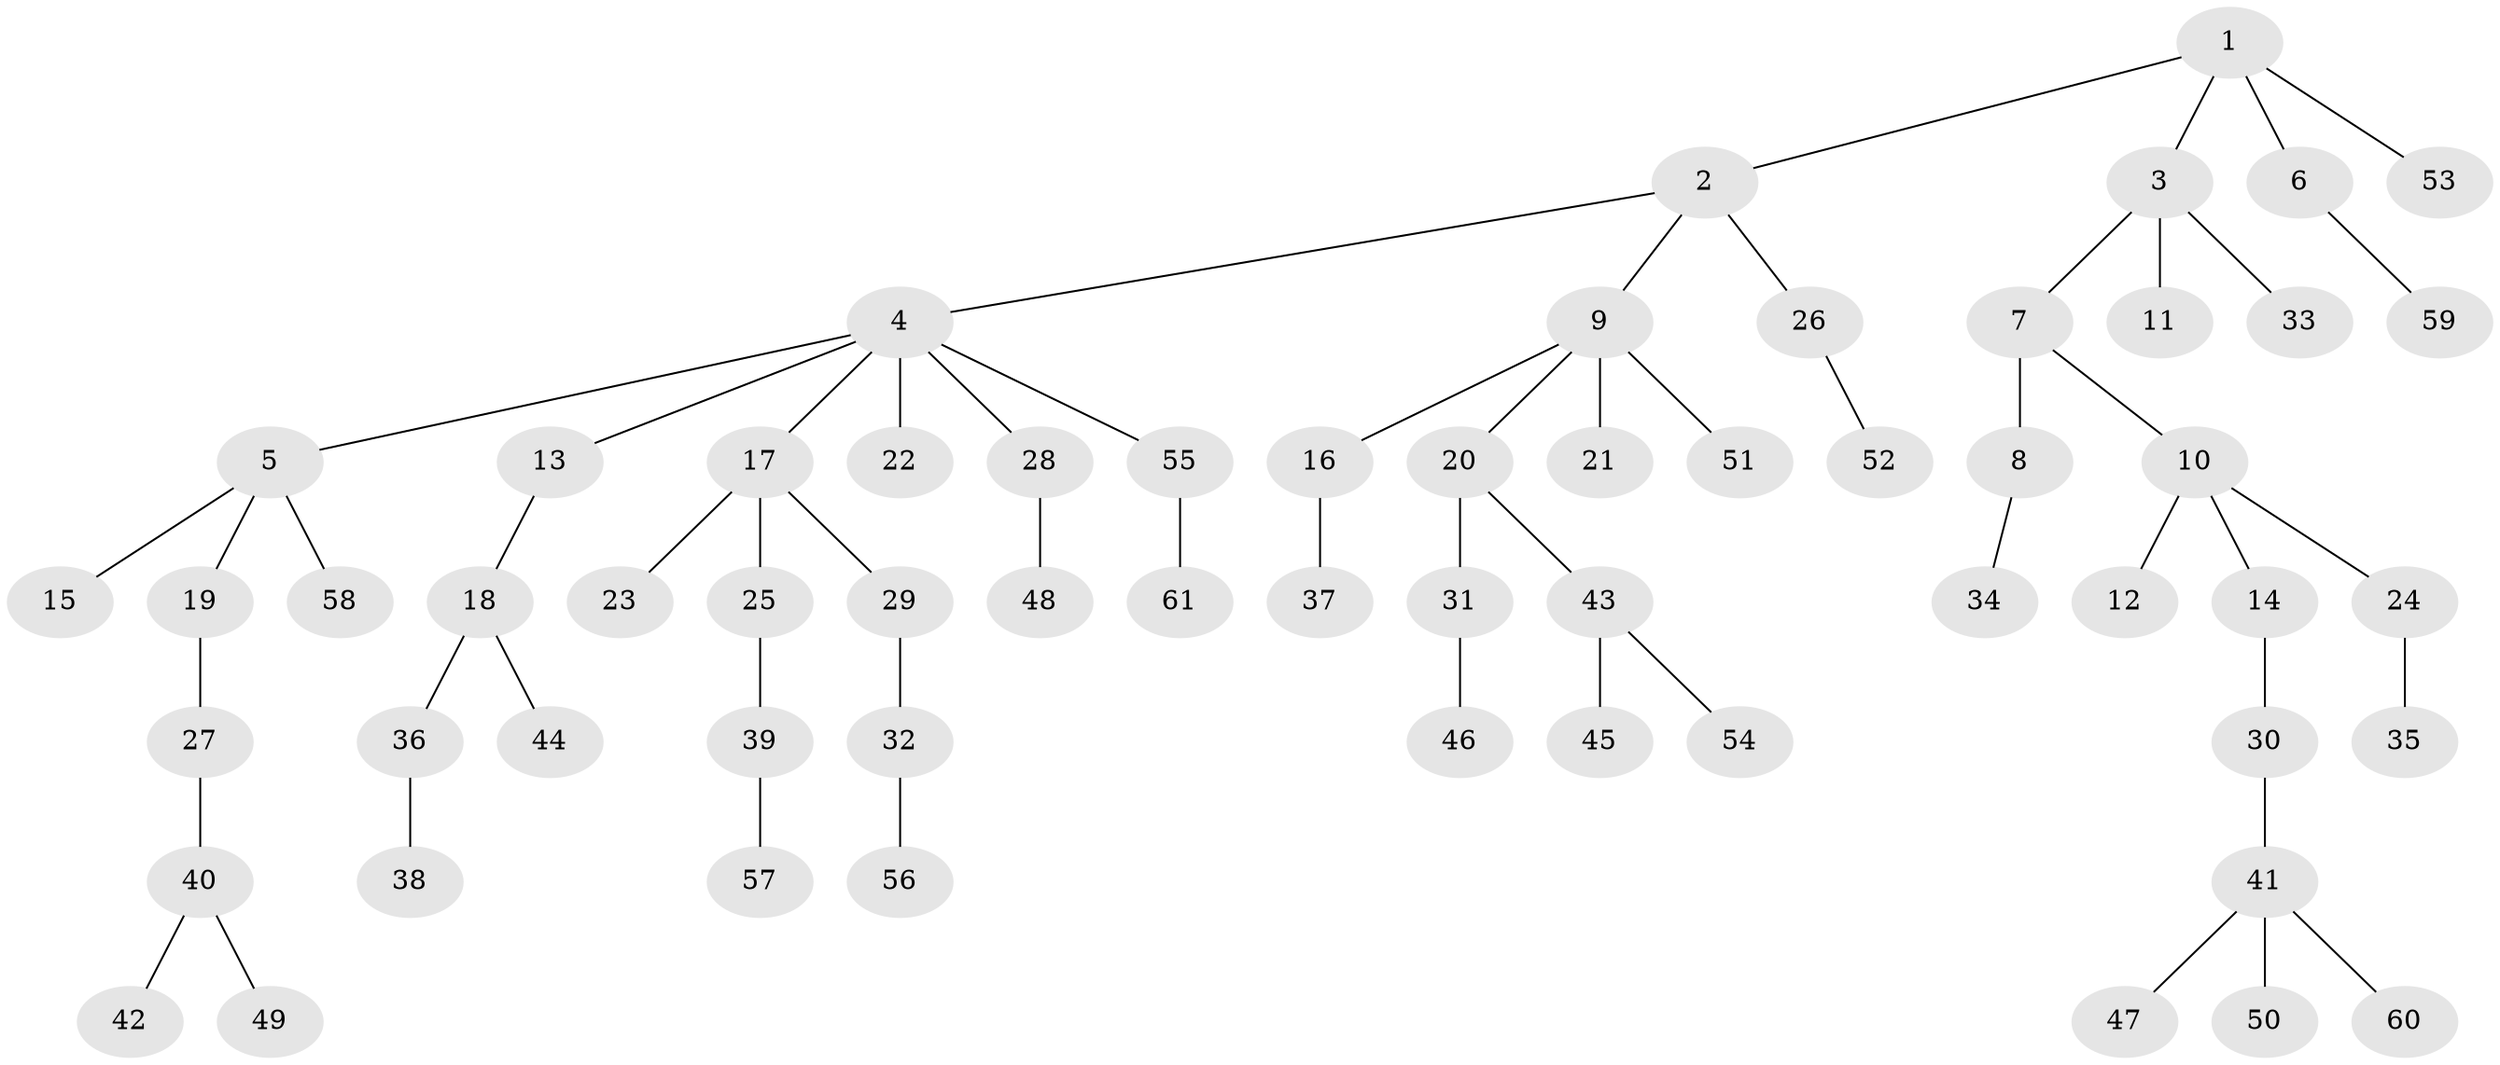// coarse degree distribution, {6: 0.024390243902439025, 4: 0.0975609756097561, 7: 0.024390243902439025, 3: 0.12195121951219512, 1: 0.5853658536585366, 2: 0.14634146341463414}
// Generated by graph-tools (version 1.1) at 2025/42/03/06/25 10:42:03]
// undirected, 61 vertices, 60 edges
graph export_dot {
graph [start="1"]
  node [color=gray90,style=filled];
  1;
  2;
  3;
  4;
  5;
  6;
  7;
  8;
  9;
  10;
  11;
  12;
  13;
  14;
  15;
  16;
  17;
  18;
  19;
  20;
  21;
  22;
  23;
  24;
  25;
  26;
  27;
  28;
  29;
  30;
  31;
  32;
  33;
  34;
  35;
  36;
  37;
  38;
  39;
  40;
  41;
  42;
  43;
  44;
  45;
  46;
  47;
  48;
  49;
  50;
  51;
  52;
  53;
  54;
  55;
  56;
  57;
  58;
  59;
  60;
  61;
  1 -- 2;
  1 -- 3;
  1 -- 6;
  1 -- 53;
  2 -- 4;
  2 -- 9;
  2 -- 26;
  3 -- 7;
  3 -- 11;
  3 -- 33;
  4 -- 5;
  4 -- 13;
  4 -- 17;
  4 -- 22;
  4 -- 28;
  4 -- 55;
  5 -- 15;
  5 -- 19;
  5 -- 58;
  6 -- 59;
  7 -- 8;
  7 -- 10;
  8 -- 34;
  9 -- 16;
  9 -- 20;
  9 -- 21;
  9 -- 51;
  10 -- 12;
  10 -- 14;
  10 -- 24;
  13 -- 18;
  14 -- 30;
  16 -- 37;
  17 -- 23;
  17 -- 25;
  17 -- 29;
  18 -- 36;
  18 -- 44;
  19 -- 27;
  20 -- 31;
  20 -- 43;
  24 -- 35;
  25 -- 39;
  26 -- 52;
  27 -- 40;
  28 -- 48;
  29 -- 32;
  30 -- 41;
  31 -- 46;
  32 -- 56;
  36 -- 38;
  39 -- 57;
  40 -- 42;
  40 -- 49;
  41 -- 47;
  41 -- 50;
  41 -- 60;
  43 -- 45;
  43 -- 54;
  55 -- 61;
}
